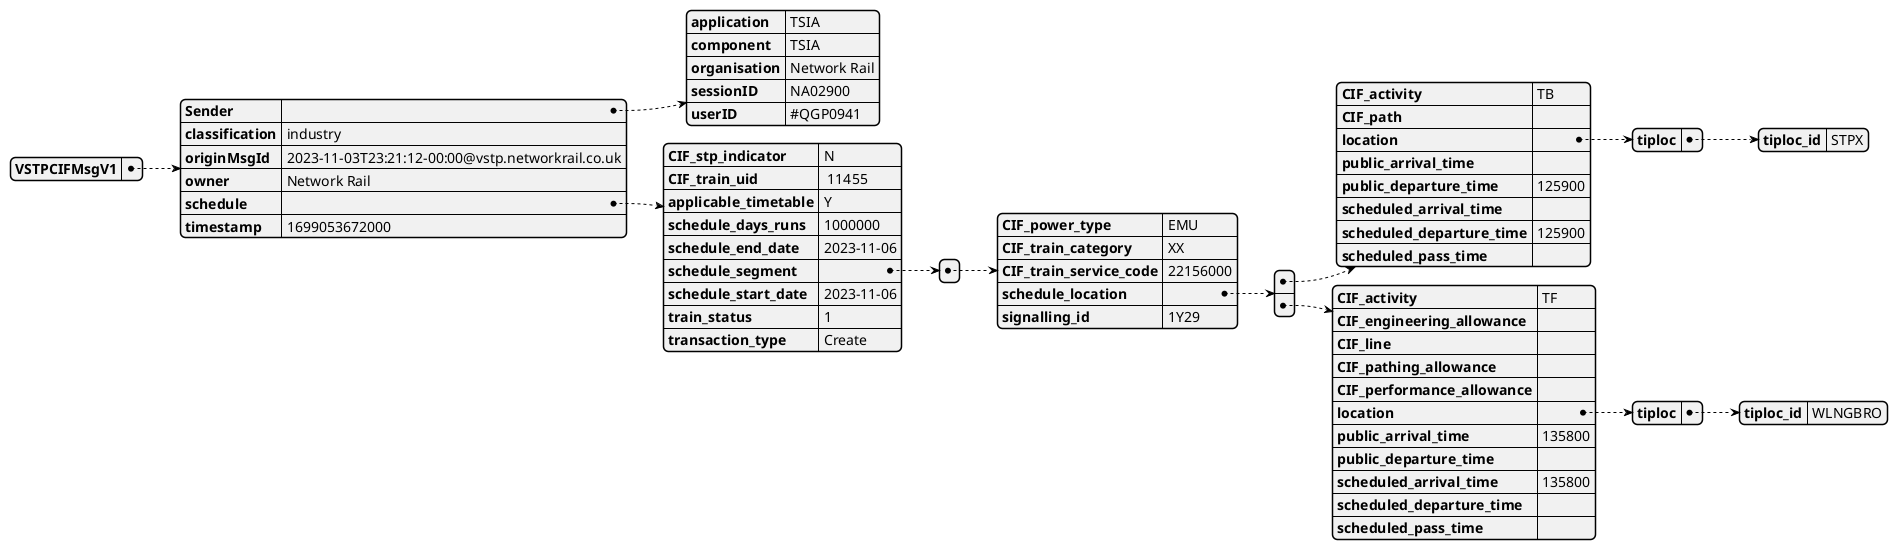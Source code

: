 @startjson
{
   "VSTPCIFMsgV1" : {
      "Sender" : {
         "application" : "TSIA",
         "component" : "TSIA",
         "organisation" : "Network Rail",
         "sessionID" : "NA02900",
         "userID" : "#QGP0941"
      },
      "classification" : "industry",
      "originMsgId" : "2023-11-03T23:21:12-00:00@vstp.networkrail.co.uk",
      "owner" : "Network Rail",
      "schedule" : {
         "CIF_stp_indicator" : "N",
         "CIF_train_uid" : " 11455",
         "applicable_timetable" : "Y",
         "schedule_days_runs" : "1000000",
         "schedule_end_date" : "2023-11-06",
         "schedule_segment" : [
            {
               "CIF_power_type" : "EMU",
               "CIF_train_category" : "XX",
               "CIF_train_service_code" : "22156000",
               "schedule_location" : [
                  {
                     "CIF_activity" : "TB",
                     "CIF_path" : " ",
                     "location" : {
                        "tiploc" : {
                           "tiploc_id" : "STPX"
                        }
                     },
                     "public_arrival_time" : " ",
                     "public_departure_time" : "125900",
                     "scheduled_arrival_time" : " ",
                     "scheduled_departure_time" : "125900",
                     "scheduled_pass_time" : " "
                  },
                  {
                     "CIF_activity" : "TF",
                     "CIF_engineering_allowance" : " ",
                     "CIF_line" : " ",
                     "CIF_pathing_allowance" : " ",
                     "CIF_performance_allowance" : " ",
                     "location" : {
                        "tiploc" : {
                           "tiploc_id" : "WLNGBRO"
                        }
                     },
                     "public_arrival_time" : "135800",
                     "public_departure_time" : " ",
                     "scheduled_arrival_time" : "135800",
                     "scheduled_departure_time" : " ",
                     "scheduled_pass_time" : " "
                  }
               ],
               "signalling_id" : "1Y29"
            }
         ],
         "schedule_start_date" : "2023-11-06",
         "train_status" : "1",
         "transaction_type" : "Create"
      },
      "timestamp" : "1699053672000"
   }
}
@endjson
